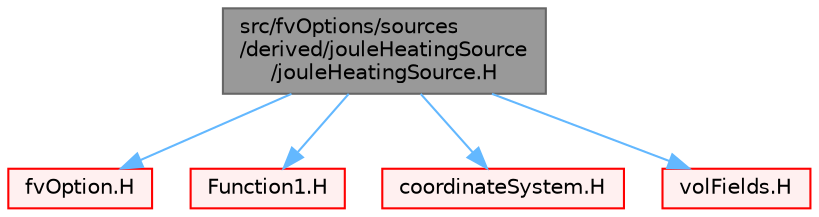 digraph "src/fvOptions/sources/derived/jouleHeatingSource/jouleHeatingSource.H"
{
 // LATEX_PDF_SIZE
  bgcolor="transparent";
  edge [fontname=Helvetica,fontsize=10,labelfontname=Helvetica,labelfontsize=10];
  node [fontname=Helvetica,fontsize=10,shape=box,height=0.2,width=0.4];
  Node1 [id="Node000001",label="src/fvOptions/sources\l/derived/jouleHeatingSource\l/jouleHeatingSource.H",height=0.2,width=0.4,color="gray40", fillcolor="grey60", style="filled", fontcolor="black",tooltip=" "];
  Node1 -> Node2 [id="edge1_Node000001_Node000002",color="steelblue1",style="solid",tooltip=" "];
  Node2 [id="Node000002",label="fvOption.H",height=0.2,width=0.4,color="red", fillcolor="#FFF0F0", style="filled",URL="$fvOption_8H.html",tooltip=" "];
  Node1 -> Node164 [id="edge2_Node000001_Node000164",color="steelblue1",style="solid",tooltip=" "];
  Node164 [id="Node000164",label="Function1.H",height=0.2,width=0.4,color="red", fillcolor="#FFF0F0", style="filled",URL="$Function1_8H.html",tooltip=" "];
  Node1 -> Node220 [id="edge3_Node000001_Node000220",color="steelblue1",style="solid",tooltip=" "];
  Node220 [id="Node000220",label="coordinateSystem.H",height=0.2,width=0.4,color="red", fillcolor="#FFF0F0", style="filled",URL="$coordinateSystem_8H.html",tooltip=" "];
  Node1 -> Node234 [id="edge4_Node000001_Node000234",color="steelblue1",style="solid",tooltip=" "];
  Node234 [id="Node000234",label="volFields.H",height=0.2,width=0.4,color="red", fillcolor="#FFF0F0", style="filled",URL="$volFields_8H.html",tooltip=" "];
}
